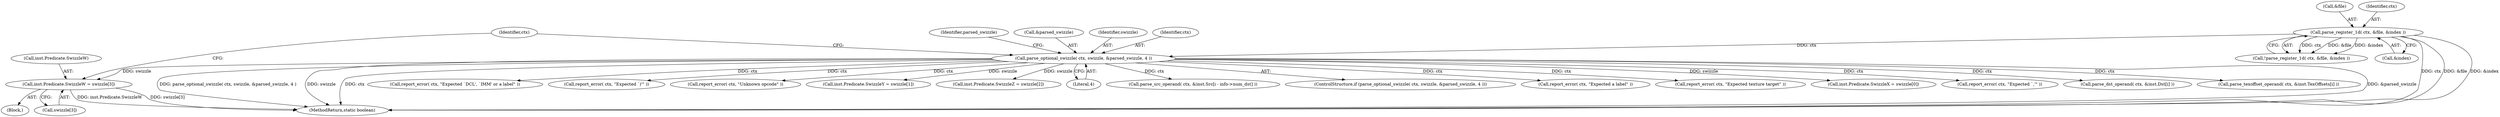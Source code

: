 digraph "0_virglrenderer_e534b51ca3c3cd25f3990589932a9ed711c59b27@array" {
"1002331" [label="(Call,inst.Predicate.SwizzleW = swizzle[3])"];
"1002294" [label="(Call,parse_optional_swizzle( ctx, swizzle, &parsed_swizzle, 4 ))"];
"1002285" [label="(Call,parse_register_1d( ctx, &file, &index ))"];
"1002438" [label="(Call,report_error( ctx, \"Expected `DCL', `IMM' or a label\" ))"];
"1002287" [label="(Call,&file)"];
"1002348" [label="(Call,report_error( ctx, \"Expected `)'\" ))"];
"1002284" [label="(Call,!parse_register_1d( ctx, &file, &index ))"];
"1002286" [label="(Identifier,ctx)"];
"1002302" [label="(Identifier,parsed_swizzle)"];
"1002297" [label="(Call,&parsed_swizzle)"];
"1002434" [label="(Call,report_error( ctx, \"Unknown opcode\" ))"];
"1004155" [label="(MethodReturn,static boolean)"];
"1002313" [label="(Call,inst.Predicate.SwizzleY = swizzle[1])"];
"1002337" [label="(Call,swizzle[3])"];
"1002322" [label="(Call,inst.Predicate.SwizzleZ = swizzle[2])"];
"1002296" [label="(Identifier,swizzle)"];
"1002299" [label="(Literal,4)"];
"1002583" [label="(Call,parse_src_operand( ctx, &inst.Src[i - info->num_dst] ))"];
"1002294" [label="(Call,parse_optional_swizzle( ctx, swizzle, &parsed_swizzle, 4 ))"];
"1002293" [label="(ControlStructure,if (parse_optional_swizzle( ctx, swizzle, &parsed_swizzle, 4 )))"];
"1002344" [label="(Identifier,ctx)"];
"1002295" [label="(Identifier,ctx)"];
"1002285" [label="(Call,parse_register_1d( ctx, &file, &index ))"];
"1002739" [label="(Call,report_error( ctx, \"Expected a label\" ))"];
"1002640" [label="(Call,report_error( ctx, \"Expected texture target\" ))"];
"1002303" [label="(Block,)"];
"1002331" [label="(Call,inst.Predicate.SwizzleW = swizzle[3])"];
"1002304" [label="(Call,inst.Predicate.SwizzleX = swizzle[0])"];
"1002536" [label="(Call,report_error( ctx, \"Expected `,'\" ))"];
"1002289" [label="(Call,&index)"];
"1002332" [label="(Call,inst.Predicate.SwizzleW)"];
"1002559" [label="(Call,parse_dst_operand( ctx, &inst.Dst[i] ))"];
"1002682" [label="(Call,parse_texoffset_operand( ctx, &inst.TexOffsets[i] ))"];
"1002331" -> "1002303"  [label="AST: "];
"1002331" -> "1002337"  [label="CFG: "];
"1002332" -> "1002331"  [label="AST: "];
"1002337" -> "1002331"  [label="AST: "];
"1002344" -> "1002331"  [label="CFG: "];
"1002331" -> "1004155"  [label="DDG: swizzle[3]"];
"1002331" -> "1004155"  [label="DDG: inst.Predicate.SwizzleW"];
"1002294" -> "1002331"  [label="DDG: swizzle"];
"1002294" -> "1002293"  [label="AST: "];
"1002294" -> "1002299"  [label="CFG: "];
"1002295" -> "1002294"  [label="AST: "];
"1002296" -> "1002294"  [label="AST: "];
"1002297" -> "1002294"  [label="AST: "];
"1002299" -> "1002294"  [label="AST: "];
"1002302" -> "1002294"  [label="CFG: "];
"1002344" -> "1002294"  [label="CFG: "];
"1002294" -> "1004155"  [label="DDG: &parsed_swizzle"];
"1002294" -> "1004155"  [label="DDG: parse_optional_swizzle( ctx, swizzle, &parsed_swizzle, 4 )"];
"1002294" -> "1004155"  [label="DDG: swizzle"];
"1002294" -> "1004155"  [label="DDG: ctx"];
"1002285" -> "1002294"  [label="DDG: ctx"];
"1002294" -> "1002304"  [label="DDG: swizzle"];
"1002294" -> "1002313"  [label="DDG: swizzle"];
"1002294" -> "1002322"  [label="DDG: swizzle"];
"1002294" -> "1002348"  [label="DDG: ctx"];
"1002294" -> "1002434"  [label="DDG: ctx"];
"1002294" -> "1002438"  [label="DDG: ctx"];
"1002294" -> "1002536"  [label="DDG: ctx"];
"1002294" -> "1002559"  [label="DDG: ctx"];
"1002294" -> "1002583"  [label="DDG: ctx"];
"1002294" -> "1002640"  [label="DDG: ctx"];
"1002294" -> "1002682"  [label="DDG: ctx"];
"1002294" -> "1002739"  [label="DDG: ctx"];
"1002285" -> "1002284"  [label="AST: "];
"1002285" -> "1002289"  [label="CFG: "];
"1002286" -> "1002285"  [label="AST: "];
"1002287" -> "1002285"  [label="AST: "];
"1002289" -> "1002285"  [label="AST: "];
"1002284" -> "1002285"  [label="CFG: "];
"1002285" -> "1004155"  [label="DDG: ctx"];
"1002285" -> "1004155"  [label="DDG: &file"];
"1002285" -> "1004155"  [label="DDG: &index"];
"1002285" -> "1002284"  [label="DDG: ctx"];
"1002285" -> "1002284"  [label="DDG: &file"];
"1002285" -> "1002284"  [label="DDG: &index"];
}

